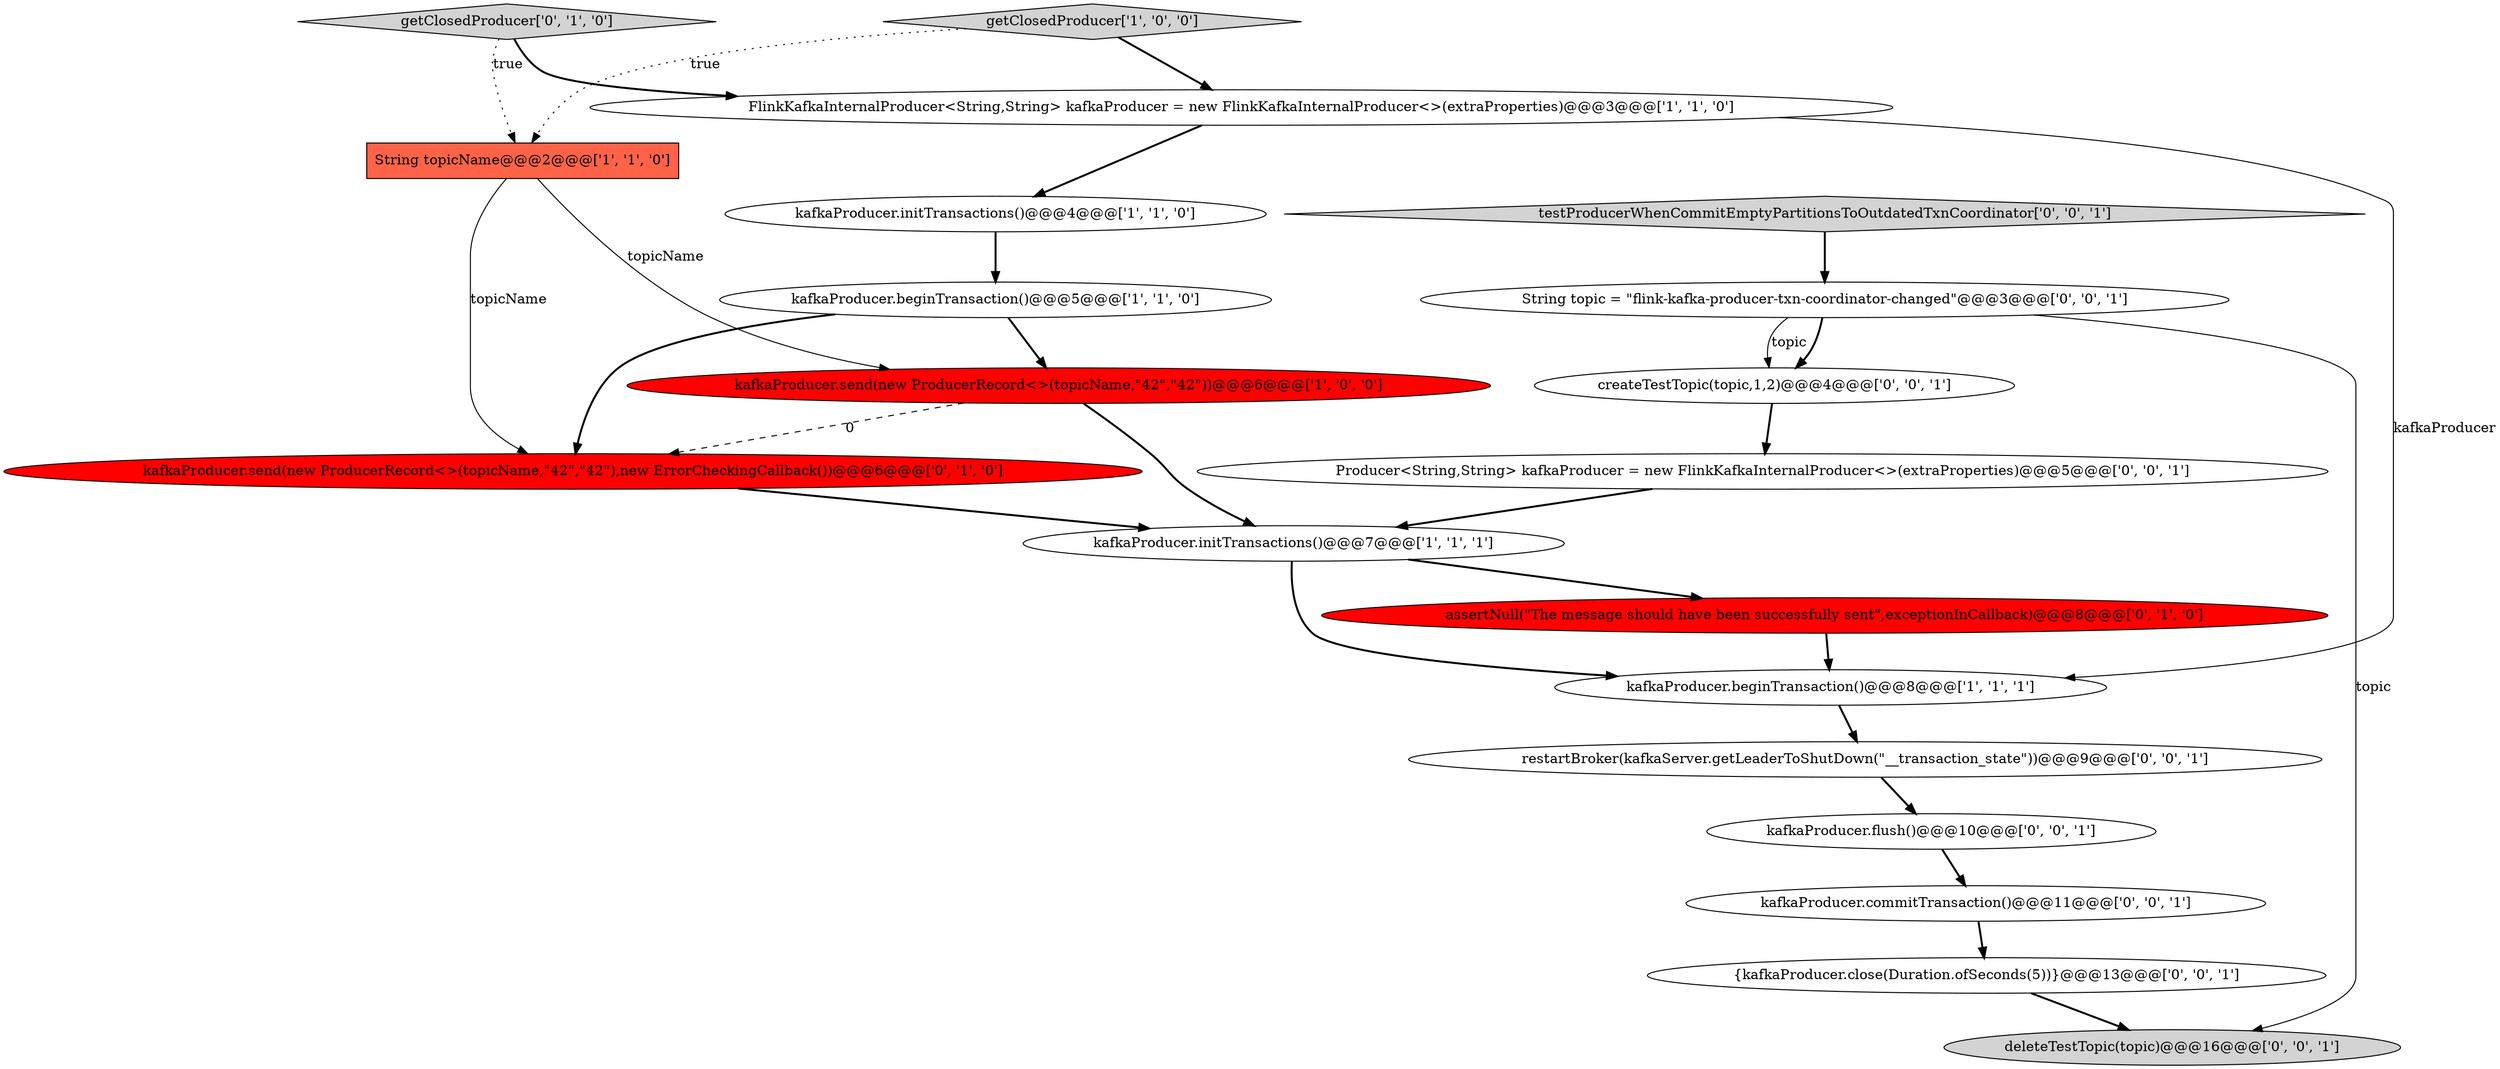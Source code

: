 digraph {
3 [style = filled, label = "kafkaProducer.beginTransaction()@@@5@@@['1', '1', '0']", fillcolor = white, shape = ellipse image = "AAA0AAABBB1BBB"];
13 [style = filled, label = "Producer<String,String> kafkaProducer = new FlinkKafkaInternalProducer<>(extraProperties)@@@5@@@['0', '0', '1']", fillcolor = white, shape = ellipse image = "AAA0AAABBB3BBB"];
2 [style = filled, label = "String topicName@@@2@@@['1', '1', '0']", fillcolor = tomato, shape = box image = "AAA0AAABBB1BBB"];
7 [style = filled, label = "FlinkKafkaInternalProducer<String,String> kafkaProducer = new FlinkKafkaInternalProducer<>(extraProperties)@@@3@@@['1', '1', '0']", fillcolor = white, shape = ellipse image = "AAA0AAABBB1BBB"];
15 [style = filled, label = "String topic = \"flink-kafka-producer-txn-coordinator-changed\"@@@3@@@['0', '0', '1']", fillcolor = white, shape = ellipse image = "AAA0AAABBB3BBB"];
8 [style = filled, label = "getClosedProducer['0', '1', '0']", fillcolor = lightgray, shape = diamond image = "AAA0AAABBB2BBB"];
5 [style = filled, label = "kafkaProducer.initTransactions()@@@4@@@['1', '1', '0']", fillcolor = white, shape = ellipse image = "AAA0AAABBB1BBB"];
10 [style = filled, label = "assertNull(\"The message should have been successfully sent\",exceptionInCallback)@@@8@@@['0', '1', '0']", fillcolor = red, shape = ellipse image = "AAA1AAABBB2BBB"];
14 [style = filled, label = "{kafkaProducer.close(Duration.ofSeconds(5))}@@@13@@@['0', '0', '1']", fillcolor = white, shape = ellipse image = "AAA0AAABBB3BBB"];
16 [style = filled, label = "kafkaProducer.flush()@@@10@@@['0', '0', '1']", fillcolor = white, shape = ellipse image = "AAA0AAABBB3BBB"];
11 [style = filled, label = "restartBroker(kafkaServer.getLeaderToShutDown(\"__transaction_state\"))@@@9@@@['0', '0', '1']", fillcolor = white, shape = ellipse image = "AAA0AAABBB3BBB"];
17 [style = filled, label = "kafkaProducer.commitTransaction()@@@11@@@['0', '0', '1']", fillcolor = white, shape = ellipse image = "AAA0AAABBB3BBB"];
19 [style = filled, label = "createTestTopic(topic,1,2)@@@4@@@['0', '0', '1']", fillcolor = white, shape = ellipse image = "AAA0AAABBB3BBB"];
0 [style = filled, label = "kafkaProducer.initTransactions()@@@7@@@['1', '1', '1']", fillcolor = white, shape = ellipse image = "AAA0AAABBB1BBB"];
18 [style = filled, label = "testProducerWhenCommitEmptyPartitionsToOutdatedTxnCoordinator['0', '0', '1']", fillcolor = lightgray, shape = diamond image = "AAA0AAABBB3BBB"];
1 [style = filled, label = "kafkaProducer.beginTransaction()@@@8@@@['1', '1', '1']", fillcolor = white, shape = ellipse image = "AAA0AAABBB1BBB"];
12 [style = filled, label = "deleteTestTopic(topic)@@@16@@@['0', '0', '1']", fillcolor = lightgray, shape = ellipse image = "AAA0AAABBB3BBB"];
4 [style = filled, label = "kafkaProducer.send(new ProducerRecord<>(topicName,\"42\",\"42\"))@@@6@@@['1', '0', '0']", fillcolor = red, shape = ellipse image = "AAA1AAABBB1BBB"];
6 [style = filled, label = "getClosedProducer['1', '0', '0']", fillcolor = lightgray, shape = diamond image = "AAA0AAABBB1BBB"];
9 [style = filled, label = "kafkaProducer.send(new ProducerRecord<>(topicName,\"42\",\"42\"),new ErrorCheckingCallback())@@@6@@@['0', '1', '0']", fillcolor = red, shape = ellipse image = "AAA1AAABBB2BBB"];
5->3 [style = bold, label=""];
11->16 [style = bold, label=""];
2->4 [style = solid, label="topicName"];
9->0 [style = bold, label=""];
8->2 [style = dotted, label="true"];
15->12 [style = solid, label="topic"];
18->15 [style = bold, label=""];
2->9 [style = solid, label="topicName"];
16->17 [style = bold, label=""];
15->19 [style = bold, label=""];
7->1 [style = solid, label="kafkaProducer"];
3->4 [style = bold, label=""];
8->7 [style = bold, label=""];
1->11 [style = bold, label=""];
4->0 [style = bold, label=""];
15->19 [style = solid, label="topic"];
3->9 [style = bold, label=""];
4->9 [style = dashed, label="0"];
7->5 [style = bold, label=""];
0->10 [style = bold, label=""];
6->2 [style = dotted, label="true"];
19->13 [style = bold, label=""];
17->14 [style = bold, label=""];
0->1 [style = bold, label=""];
14->12 [style = bold, label=""];
6->7 [style = bold, label=""];
10->1 [style = bold, label=""];
13->0 [style = bold, label=""];
}
